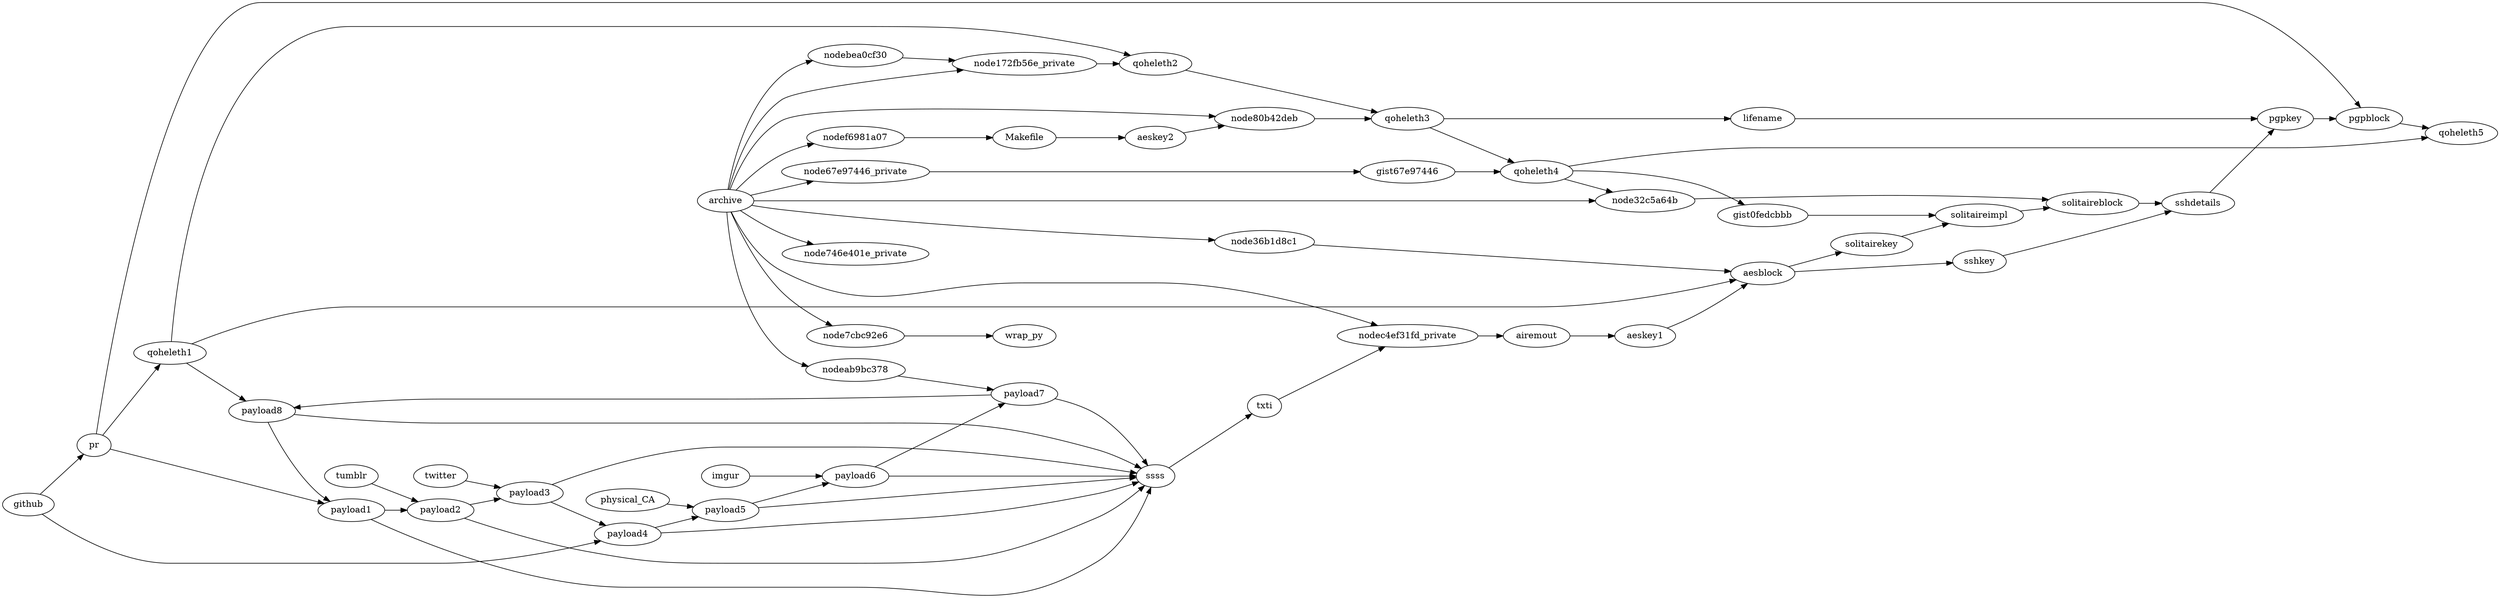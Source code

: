 digraph map {
    rankdir=LR;

    github -> pr;

    pr -> qoheleth1;
    pr -> pgpblock;

    qoheleth1 -> aesblock;
    aesblock -> sshkey;
    aesblock -> solitairekey;


    payload1 -> ssss; payload1 -> payload2; pr -> payload1; // adapted from lorxus, image in PR
    payload2 -> ssss; payload2 -> payload3; tumblr -> payload2; // https://now-be-chosen.tumblr.com | https://tmblr.co/ZZIuve2GtJilu
    payload3 -> ssss; payload3 -> payload4; twitter -> payload3; // micro payload thunderclap
    payload4 -> ssss; payload4 -> payload5; github -> payload4; // github user icon
    payload5 -> ssss; payload5 -> payload6; physical_CA -> payload5; // in or around philz
    payload6 -> ssss; payload6 -> payload7; imgur -> payload6; // uploaded as HebelQoheleth
    payload7 -> ssss; payload7 -> payload8; nodeab9bc378 -> payload7;
    payload8 -> ssss; payload8 -> payload1; qoheleth1 -> payload8; // in frontmatter

    ssss -> txti;

    txti -> nodec4ef31fd_private;
    nodec4ef31fd_private -> airemout;
    airemout -> aeskey1;
    aeskey1 -> aesblock;

    archive -> node7cbc92e6 -> wrap_py;
    archive -> node32c5a64b -> solitaireblock;
    archive -> node36b1d8c1 -> aesblock;
    archive -> node67e97446_private -> gist67e97446 -> qoheleth4;
    archive -> node80b42deb -> qoheleth3;
    archive -> node172fb56e_private -> qoheleth2;
    archive -> node746e401e_private; // was going to be end? not really used now
    archive -> nodeab9bc378; // -> payload7
    archive -> nodebea0cf30 -> node172fb56e_private;
    archive -> nodec4ef31fd_private; // -> airemout
    archive -> nodef6981a07 -> Makefile;

    Makefile -> aeskey2;
    aeskey2 -> node80b42deb;

    qoheleth3 -> lifename;

    qoheleth4 -> node32c5a64b;
    qoheleth4 -> gist0fedcbbb -> solitaireimpl;

    solitairekey -> solitaireimpl -> solitaireblock -> sshdetails;
    sshkey -> sshdetails;

    sshdetails -> pgpkey;
    lifename -> pgpkey;

    pgpkey -> pgpblock;

    pgpblock -> qoheleth5;

    qoheleth1 -> qoheleth2 -> qoheleth3 -> qoheleth4 -> qoheleth5;
}
